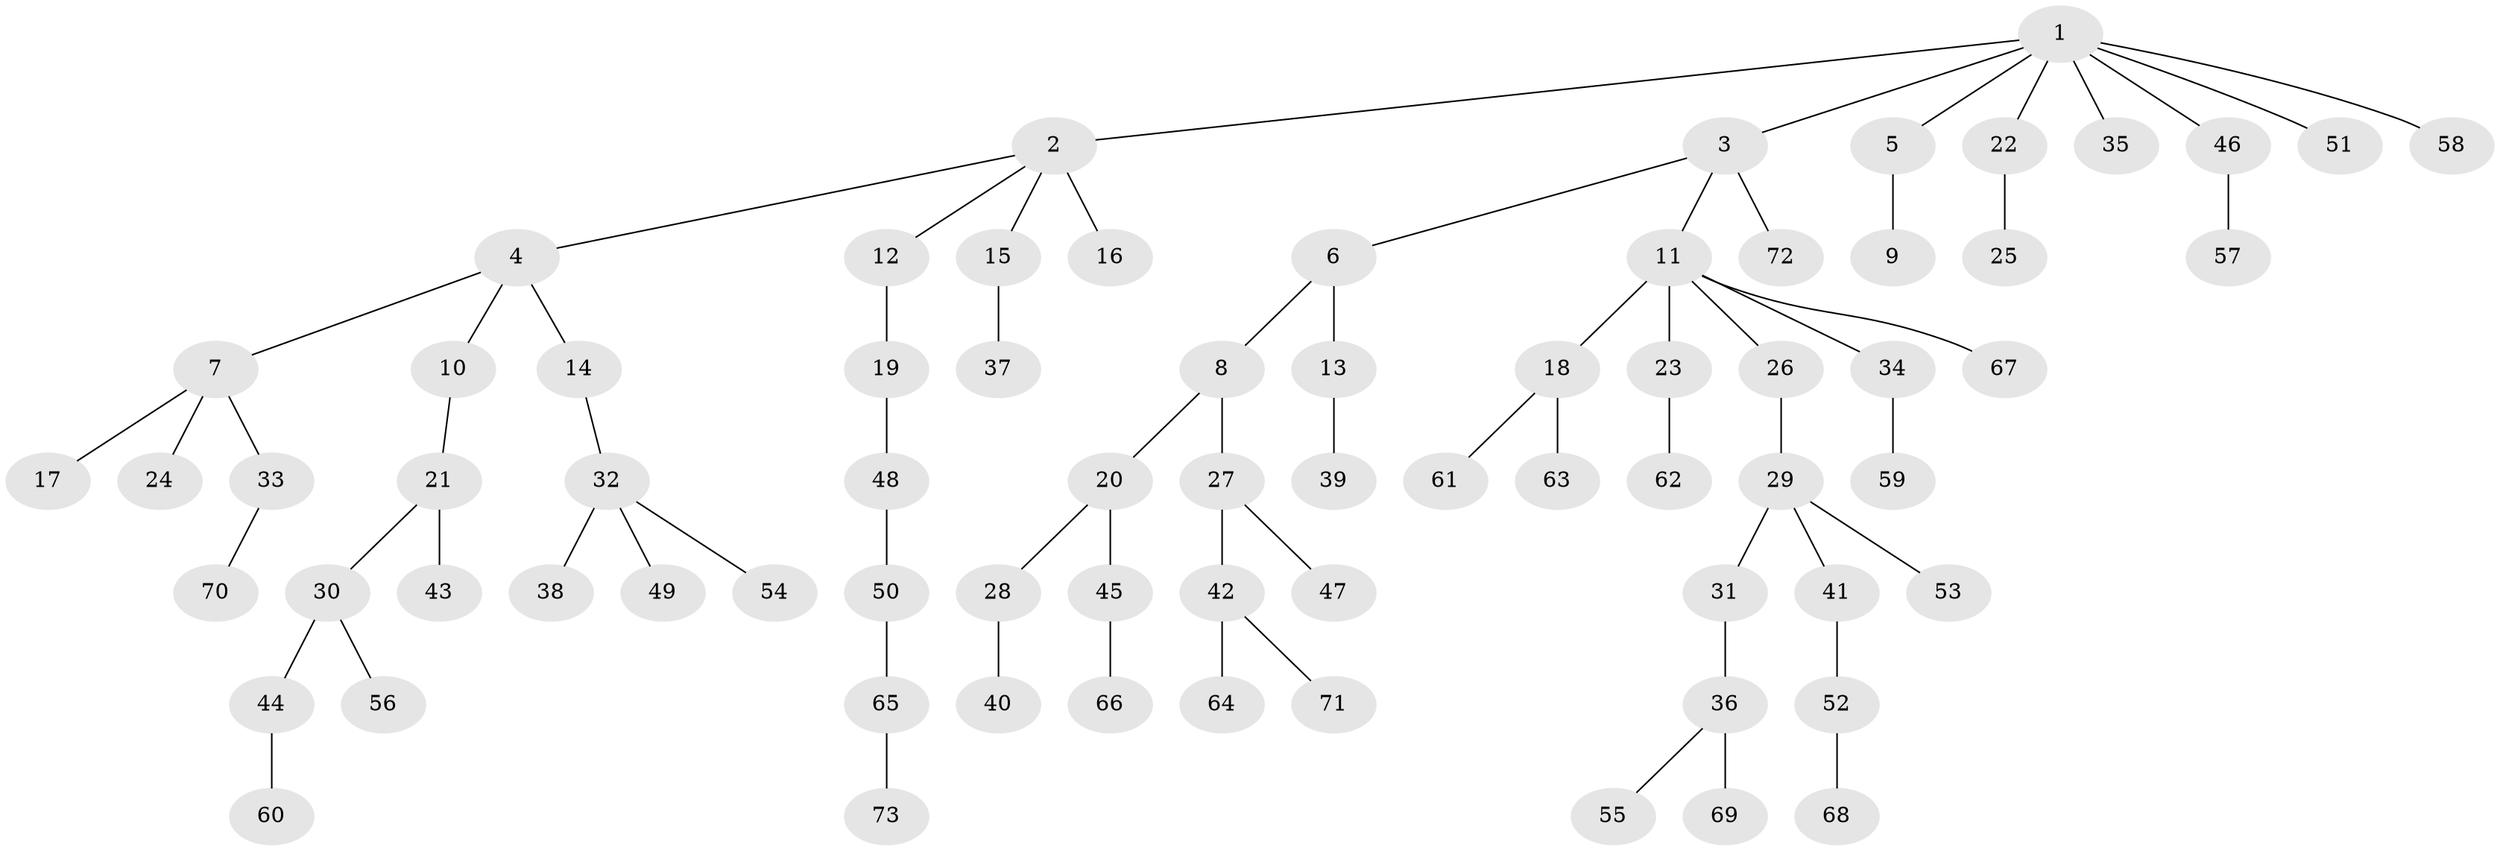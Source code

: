 // original degree distribution, {6: 0.007042253521126761, 5: 0.035211267605633804, 4: 0.07746478873239436, 2: 0.2535211267605634, 3: 0.14084507042253522, 7: 0.007042253521126761, 1: 0.4788732394366197}
// Generated by graph-tools (version 1.1) at 2025/51/03/04/25 22:51:50]
// undirected, 73 vertices, 72 edges
graph export_dot {
  node [color=gray90,style=filled];
  1;
  2;
  3;
  4;
  5;
  6;
  7;
  8;
  9;
  10;
  11;
  12;
  13;
  14;
  15;
  16;
  17;
  18;
  19;
  20;
  21;
  22;
  23;
  24;
  25;
  26;
  27;
  28;
  29;
  30;
  31;
  32;
  33;
  34;
  35;
  36;
  37;
  38;
  39;
  40;
  41;
  42;
  43;
  44;
  45;
  46;
  47;
  48;
  49;
  50;
  51;
  52;
  53;
  54;
  55;
  56;
  57;
  58;
  59;
  60;
  61;
  62;
  63;
  64;
  65;
  66;
  67;
  68;
  69;
  70;
  71;
  72;
  73;
  1 -- 2 [weight=1.0];
  1 -- 3 [weight=1.0];
  1 -- 5 [weight=1.0];
  1 -- 22 [weight=1.0];
  1 -- 35 [weight=1.0];
  1 -- 46 [weight=1.0];
  1 -- 51 [weight=1.0];
  1 -- 58 [weight=1.0];
  2 -- 4 [weight=1.0];
  2 -- 12 [weight=1.0];
  2 -- 15 [weight=1.0];
  2 -- 16 [weight=2.0];
  3 -- 6 [weight=1.0];
  3 -- 11 [weight=1.0];
  3 -- 72 [weight=1.0];
  4 -- 7 [weight=1.0];
  4 -- 10 [weight=1.0];
  4 -- 14 [weight=1.0];
  5 -- 9 [weight=2.0];
  6 -- 8 [weight=1.0];
  6 -- 13 [weight=2.0];
  7 -- 17 [weight=1.0];
  7 -- 24 [weight=1.0];
  7 -- 33 [weight=1.0];
  8 -- 20 [weight=1.0];
  8 -- 27 [weight=1.0];
  10 -- 21 [weight=1.0];
  11 -- 18 [weight=1.0];
  11 -- 23 [weight=1.0];
  11 -- 26 [weight=1.0];
  11 -- 34 [weight=1.0];
  11 -- 67 [weight=1.0];
  12 -- 19 [weight=3.0];
  13 -- 39 [weight=1.0];
  14 -- 32 [weight=1.0];
  15 -- 37 [weight=1.0];
  18 -- 61 [weight=1.0];
  18 -- 63 [weight=1.0];
  19 -- 48 [weight=1.0];
  20 -- 28 [weight=1.0];
  20 -- 45 [weight=1.0];
  21 -- 30 [weight=1.0];
  21 -- 43 [weight=1.0];
  22 -- 25 [weight=1.0];
  23 -- 62 [weight=2.0];
  26 -- 29 [weight=1.0];
  27 -- 42 [weight=1.0];
  27 -- 47 [weight=2.0];
  28 -- 40 [weight=1.0];
  29 -- 31 [weight=2.0];
  29 -- 41 [weight=1.0];
  29 -- 53 [weight=1.0];
  30 -- 44 [weight=1.0];
  30 -- 56 [weight=1.0];
  31 -- 36 [weight=1.0];
  32 -- 38 [weight=1.0];
  32 -- 49 [weight=1.0];
  32 -- 54 [weight=1.0];
  33 -- 70 [weight=1.0];
  34 -- 59 [weight=1.0];
  36 -- 55 [weight=1.0];
  36 -- 69 [weight=1.0];
  41 -- 52 [weight=1.0];
  42 -- 64 [weight=1.0];
  42 -- 71 [weight=1.0];
  44 -- 60 [weight=3.0];
  45 -- 66 [weight=1.0];
  46 -- 57 [weight=1.0];
  48 -- 50 [weight=1.0];
  50 -- 65 [weight=1.0];
  52 -- 68 [weight=2.0];
  65 -- 73 [weight=1.0];
}
